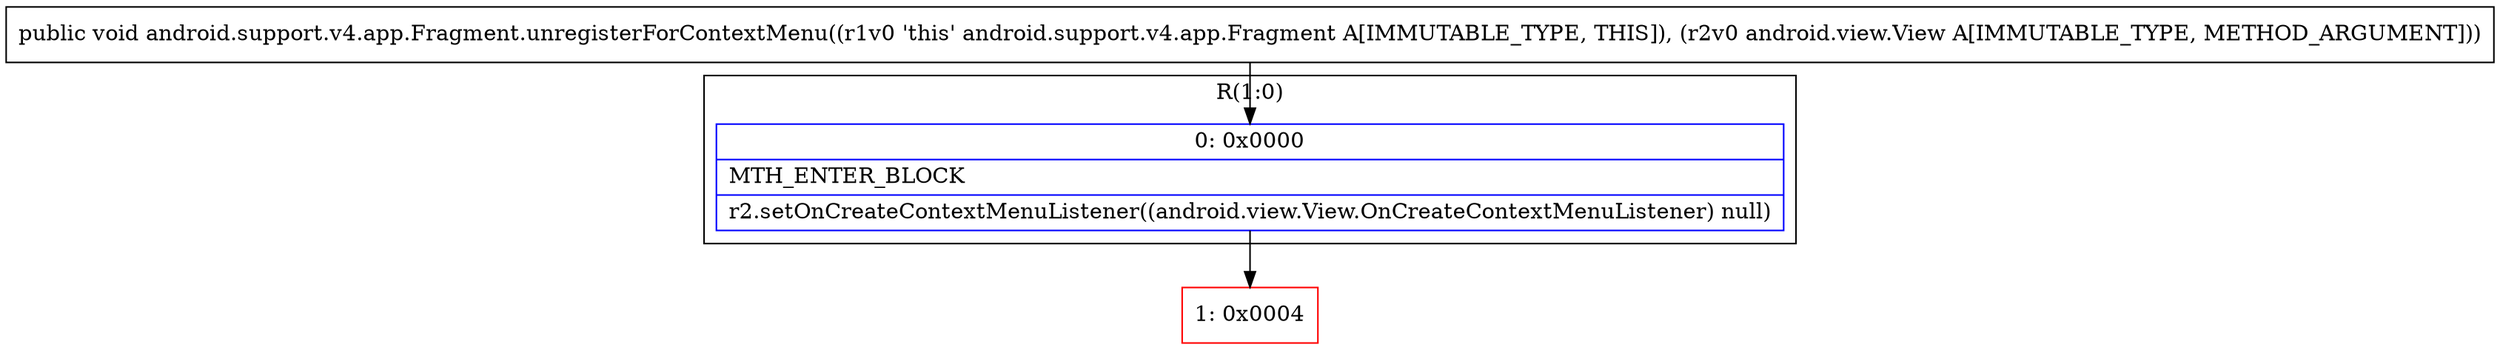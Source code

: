digraph "CFG forandroid.support.v4.app.Fragment.unregisterForContextMenu(Landroid\/view\/View;)V" {
subgraph cluster_Region_955418408 {
label = "R(1:0)";
node [shape=record,color=blue];
Node_0 [shape=record,label="{0\:\ 0x0000|MTH_ENTER_BLOCK\l|r2.setOnCreateContextMenuListener((android.view.View.OnCreateContextMenuListener) null)\l}"];
}
Node_1 [shape=record,color=red,label="{1\:\ 0x0004}"];
MethodNode[shape=record,label="{public void android.support.v4.app.Fragment.unregisterForContextMenu((r1v0 'this' android.support.v4.app.Fragment A[IMMUTABLE_TYPE, THIS]), (r2v0 android.view.View A[IMMUTABLE_TYPE, METHOD_ARGUMENT])) }"];
MethodNode -> Node_0;
Node_0 -> Node_1;
}

